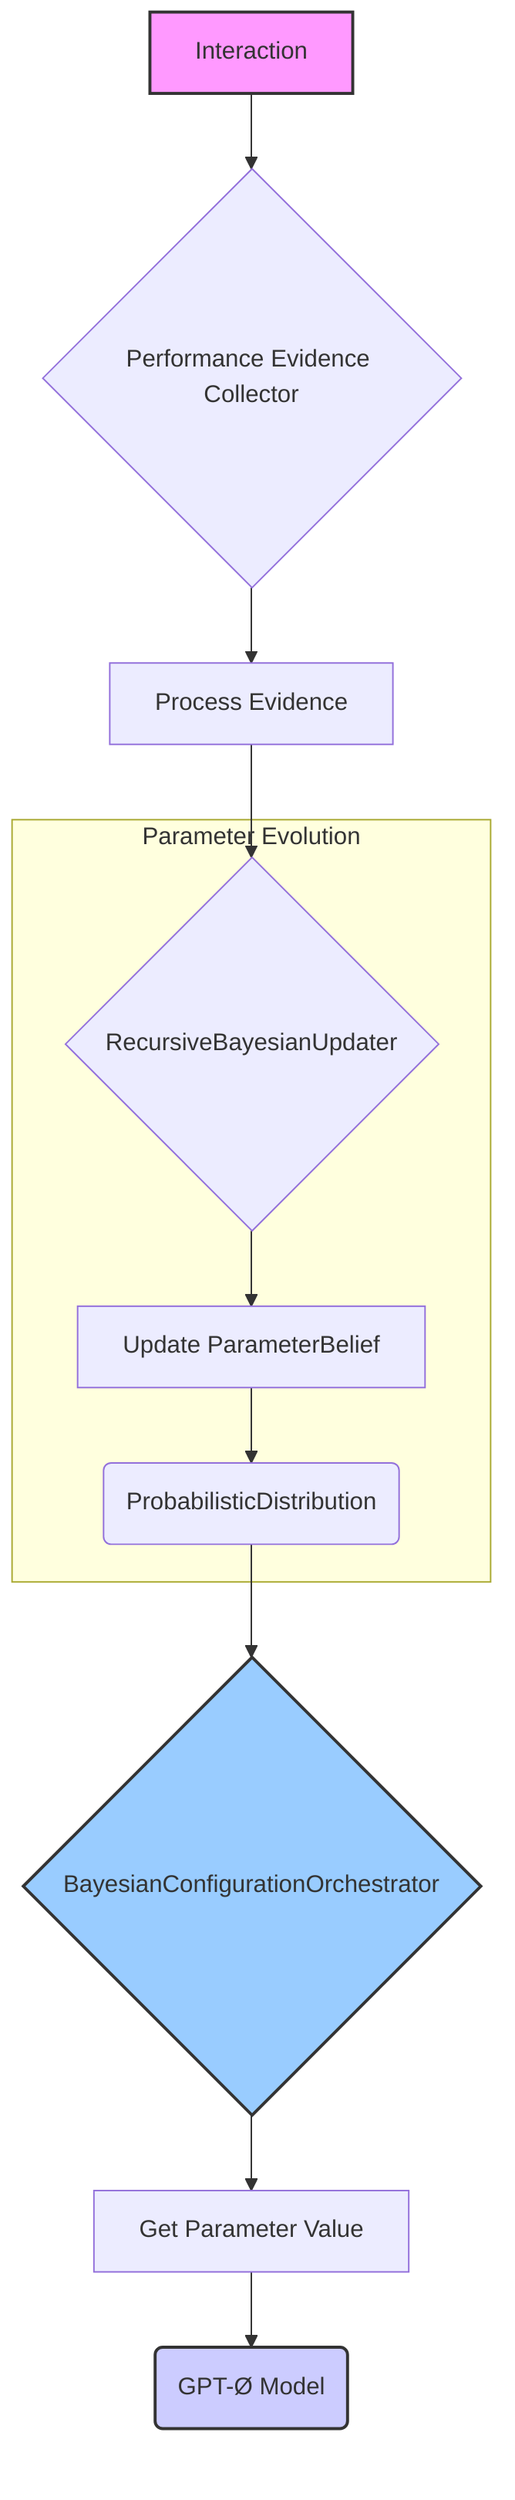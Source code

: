 graph TD
    A[Interaction] --> B{Performance Evidence Collector};
    B --> C[Process Evidence];
    C --> D{RecursiveBayesianUpdater};
    D --> E[Update ParameterBelief];
    E --> F(ProbabilisticDistribution);
    F --> G{BayesianConfigurationOrchestrator};
    G --> H[Get Parameter Value];
    H --> I(GPT-Ø Model);

    subgraph "Parameter Evolution"
        D;
        E;
        F;
    end

    style A fill:#f9f,stroke:#333,stroke-width:2px
    style I fill:#ccf,stroke:#333,stroke-width:2px
    style G fill:#9cf,stroke:#333,stroke-width:2px